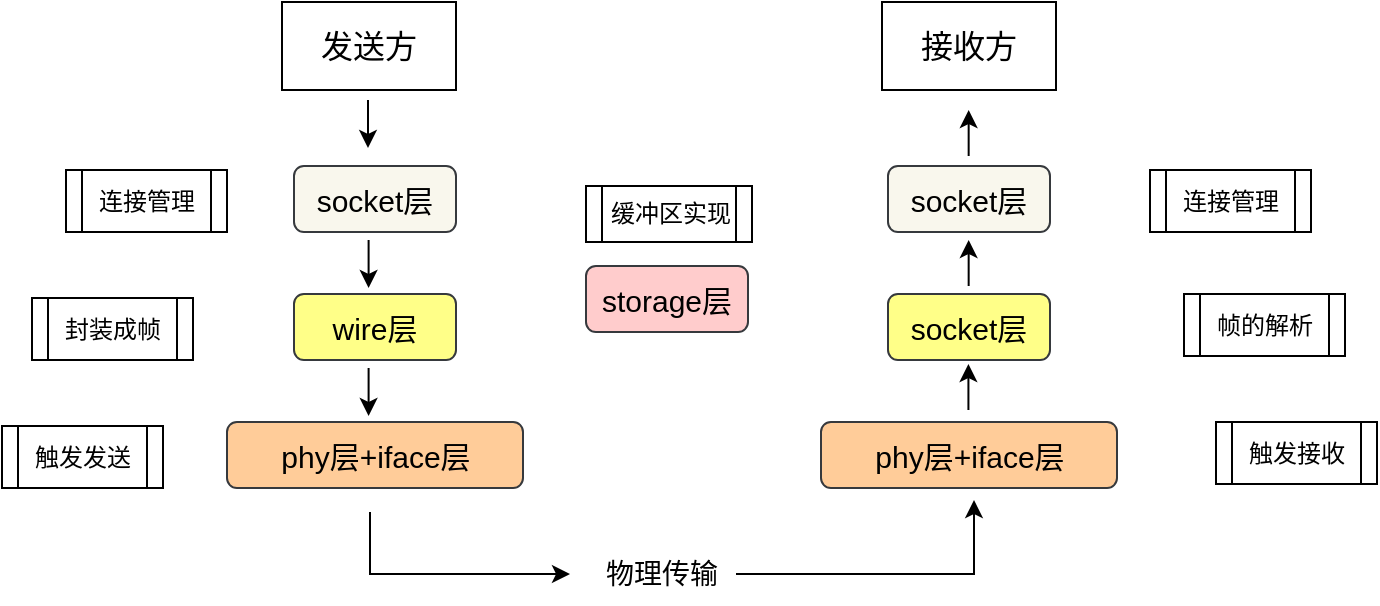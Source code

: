 <mxfile version="27.0.5">
  <diagram name="第 1 页" id="BkdToONx1IHVNfrN-008">
    <mxGraphModel dx="858" dy="546" grid="0" gridSize="10" guides="1" tooltips="1" connect="1" arrows="1" fold="1" page="1" pageScale="1" pageWidth="827" pageHeight="1169" math="0" shadow="0">
      <root>
        <mxCell id="0" />
        <mxCell id="1" parent="0" />
        <mxCell id="GgT4CGJnypytYm0mnlGx-1" value="&lt;font style=&quot;font-size: 16px;&quot;&gt;发送方&lt;/font&gt;" style="rounded=0;whiteSpace=wrap;html=1;" vertex="1" parent="1">
          <mxGeometry x="240" y="233" width="87" height="44" as="geometry" />
        </mxCell>
        <mxCell id="GgT4CGJnypytYm0mnlGx-4" value="&lt;span style=&quot;font-size: 16px;&quot;&gt;接收方&lt;/span&gt;" style="rounded=0;whiteSpace=wrap;html=1;" vertex="1" parent="1">
          <mxGeometry x="540" y="233" width="87" height="44" as="geometry" />
        </mxCell>
        <mxCell id="GgT4CGJnypytYm0mnlGx-5" value="" style="endArrow=classic;html=1;rounded=0;" edge="1" parent="1">
          <mxGeometry width="50" height="50" relative="1" as="geometry">
            <mxPoint x="283" y="282" as="sourcePoint" />
            <mxPoint x="283" y="306" as="targetPoint" />
          </mxGeometry>
        </mxCell>
        <mxCell id="GgT4CGJnypytYm0mnlGx-7" value="&lt;font style=&quot;font-size: 15px;&quot;&gt;socket层&lt;/font&gt;" style="rounded=1;whiteSpace=wrap;html=1;fillColor=#f9f7ed;strokeColor=#36393d;" vertex="1" parent="1">
          <mxGeometry x="246" y="315" width="81" height="33" as="geometry" />
        </mxCell>
        <mxCell id="GgT4CGJnypytYm0mnlGx-8" value="&lt;font style=&quot;font-size: 15px;&quot;&gt;wire层&lt;/font&gt;" style="rounded=1;whiteSpace=wrap;html=1;fillColor=#ffff88;strokeColor=#36393d;" vertex="1" parent="1">
          <mxGeometry x="246" y="379" width="81" height="33" as="geometry" />
        </mxCell>
        <mxCell id="GgT4CGJnypytYm0mnlGx-9" value="&lt;font style=&quot;font-size: 15px;&quot;&gt;phy层+iface层&lt;/font&gt;" style="rounded=1;whiteSpace=wrap;html=1;fillColor=#ffcc99;strokeColor=#36393d;" vertex="1" parent="1">
          <mxGeometry x="212.5" y="443" width="148" height="33" as="geometry" />
        </mxCell>
        <mxCell id="GgT4CGJnypytYm0mnlGx-11" value="&lt;font style=&quot;font-size: 15px;&quot;&gt;socket层&lt;/font&gt;" style="rounded=1;whiteSpace=wrap;html=1;fillColor=#f9f7ed;strokeColor=#36393d;" vertex="1" parent="1">
          <mxGeometry x="543" y="315" width="81" height="33" as="geometry" />
        </mxCell>
        <mxCell id="GgT4CGJnypytYm0mnlGx-12" value="&lt;font style=&quot;font-size: 15px;&quot;&gt;socket层&lt;/font&gt;" style="rounded=1;whiteSpace=wrap;html=1;fillColor=#ffff88;strokeColor=#36393d;" vertex="1" parent="1">
          <mxGeometry x="543" y="379" width="81" height="33" as="geometry" />
        </mxCell>
        <mxCell id="GgT4CGJnypytYm0mnlGx-14" value="&lt;font style=&quot;font-size: 15px;&quot;&gt;phy层+iface层&lt;/font&gt;" style="rounded=1;whiteSpace=wrap;html=1;fillColor=#ffcc99;strokeColor=#36393d;" vertex="1" parent="1">
          <mxGeometry x="509.5" y="443" width="148" height="33" as="geometry" />
        </mxCell>
        <mxCell id="GgT4CGJnypytYm0mnlGx-16" value="" style="endArrow=classic;html=1;rounded=0;" edge="1" parent="1">
          <mxGeometry width="50" height="50" relative="1" as="geometry">
            <mxPoint x="284" y="488" as="sourcePoint" />
            <mxPoint x="384" y="519" as="targetPoint" />
            <Array as="points">
              <mxPoint x="284" y="519" />
            </Array>
          </mxGeometry>
        </mxCell>
        <mxCell id="GgT4CGJnypytYm0mnlGx-17" value="" style="endArrow=classic;html=1;rounded=0;" edge="1" parent="1">
          <mxGeometry width="50" height="50" relative="1" as="geometry">
            <mxPoint x="283.3" y="352" as="sourcePoint" />
            <mxPoint x="283.3" y="376" as="targetPoint" />
          </mxGeometry>
        </mxCell>
        <mxCell id="GgT4CGJnypytYm0mnlGx-18" value="" style="endArrow=classic;html=1;rounded=0;" edge="1" parent="1">
          <mxGeometry width="50" height="50" relative="1" as="geometry">
            <mxPoint x="283.3" y="416" as="sourcePoint" />
            <mxPoint x="283.3" y="440" as="targetPoint" />
          </mxGeometry>
        </mxCell>
        <mxCell id="GgT4CGJnypytYm0mnlGx-22" value="物理传输" style="text;strokeColor=none;fillColor=none;align=left;verticalAlign=middle;spacingLeft=4;spacingRight=4;overflow=hidden;points=[[0,0.5],[1,0.5]];portConstraint=eastwest;rotatable=0;whiteSpace=wrap;html=1;strokeWidth=14;fontSize=14;" vertex="1" parent="1">
          <mxGeometry x="396" y="504" width="80" height="30" as="geometry" />
        </mxCell>
        <mxCell id="GgT4CGJnypytYm0mnlGx-24" value="" style="endArrow=classic;html=1;rounded=0;" edge="1" parent="1">
          <mxGeometry width="50" height="50" relative="1" as="geometry">
            <mxPoint x="467" y="519" as="sourcePoint" />
            <mxPoint x="586" y="482" as="targetPoint" />
            <Array as="points">
              <mxPoint x="586" y="519" />
            </Array>
          </mxGeometry>
        </mxCell>
        <mxCell id="GgT4CGJnypytYm0mnlGx-27" value="" style="endArrow=classic;html=1;rounded=0;" edge="1" parent="1">
          <mxGeometry width="50" height="50" relative="1" as="geometry">
            <mxPoint x="583.21" y="437" as="sourcePoint" />
            <mxPoint x="583.21" y="414" as="targetPoint" />
          </mxGeometry>
        </mxCell>
        <mxCell id="GgT4CGJnypytYm0mnlGx-28" value="" style="endArrow=classic;html=1;rounded=0;" edge="1" parent="1">
          <mxGeometry width="50" height="50" relative="1" as="geometry">
            <mxPoint x="583.33" y="375" as="sourcePoint" />
            <mxPoint x="583.33" y="352" as="targetPoint" />
          </mxGeometry>
        </mxCell>
        <mxCell id="GgT4CGJnypytYm0mnlGx-29" value="" style="endArrow=classic;html=1;rounded=0;" edge="1" parent="1">
          <mxGeometry width="50" height="50" relative="1" as="geometry">
            <mxPoint x="583.33" y="310" as="sourcePoint" />
            <mxPoint x="583.33" y="287" as="targetPoint" />
          </mxGeometry>
        </mxCell>
        <mxCell id="GgT4CGJnypytYm0mnlGx-30" value="&lt;span style=&quot;font-size: 15px;&quot;&gt;storage层&lt;/span&gt;" style="rounded=1;whiteSpace=wrap;html=1;fillColor=#ffcccc;strokeColor=#36393d;" vertex="1" parent="1">
          <mxGeometry x="392" y="365" width="81" height="33" as="geometry" />
        </mxCell>
        <mxCell id="GgT4CGJnypytYm0mnlGx-31" value="连接管理" style="shape=process;whiteSpace=wrap;html=1;backgroundOutline=1;" vertex="1" parent="1">
          <mxGeometry x="132" y="317" width="80.5" height="31" as="geometry" />
        </mxCell>
        <mxCell id="GgT4CGJnypytYm0mnlGx-32" value="封装成帧" style="shape=process;whiteSpace=wrap;html=1;backgroundOutline=1;" vertex="1" parent="1">
          <mxGeometry x="115" y="381" width="80.5" height="31" as="geometry" />
        </mxCell>
        <mxCell id="GgT4CGJnypytYm0mnlGx-33" value="触发发送" style="shape=process;whiteSpace=wrap;html=1;backgroundOutline=1;" vertex="1" parent="1">
          <mxGeometry x="100" y="445" width="80.5" height="31" as="geometry" />
        </mxCell>
        <mxCell id="GgT4CGJnypytYm0mnlGx-34" value="连接管理" style="shape=process;whiteSpace=wrap;html=1;backgroundOutline=1;" vertex="1" parent="1">
          <mxGeometry x="674" y="317" width="80.5" height="31" as="geometry" />
        </mxCell>
        <mxCell id="GgT4CGJnypytYm0mnlGx-35" value="帧的解析" style="shape=process;whiteSpace=wrap;html=1;backgroundOutline=1;" vertex="1" parent="1">
          <mxGeometry x="691" y="379" width="80.5" height="31" as="geometry" />
        </mxCell>
        <mxCell id="GgT4CGJnypytYm0mnlGx-36" value="触发接收" style="shape=process;whiteSpace=wrap;html=1;backgroundOutline=1;" vertex="1" parent="1">
          <mxGeometry x="707" y="443" width="80.5" height="31" as="geometry" />
        </mxCell>
        <mxCell id="GgT4CGJnypytYm0mnlGx-37" value="缓冲区实现" style="shape=process;whiteSpace=wrap;html=1;backgroundOutline=1;" vertex="1" parent="1">
          <mxGeometry x="392" y="325" width="83" height="28" as="geometry" />
        </mxCell>
      </root>
    </mxGraphModel>
  </diagram>
</mxfile>
